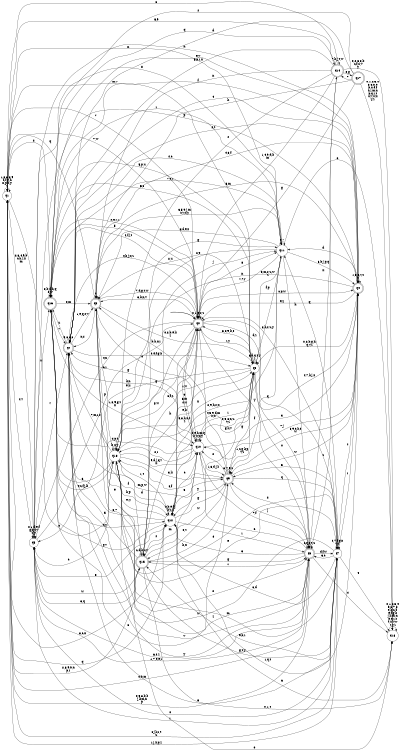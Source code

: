 digraph BlueStar {
__start0 [style = invis, shape = none, label = "", width = 0, height = 0];

rankdir=LR;
size="8,5";

s0 [style="rounded,filled", color="black", fillcolor="white" shape="doublecircle", label="q0"];
s1 [style="filled", color="black", fillcolor="white" shape="circle", label="q1"];
s2 [style="rounded,filled", color="black", fillcolor="white" shape="doublecircle", label="q2"];
s3 [style="rounded,filled", color="black", fillcolor="white" shape="doublecircle", label="q3"];
s4 [style="rounded,filled", color="black", fillcolor="white" shape="doublecircle", label="q4"];
s5 [style="filled", color="black", fillcolor="white" shape="circle", label="q5"];
s6 [style="rounded,filled", color="black", fillcolor="white" shape="doublecircle", label="q6"];
s7 [style="filled", color="black", fillcolor="white" shape="circle", label="q7"];
s8 [style="filled", color="black", fillcolor="white" shape="circle", label="q8"];
s9 [style="rounded,filled", color="black", fillcolor="white" shape="doublecircle", label="q9"];
s10 [style="filled", color="black", fillcolor="white" shape="circle", label="q10"];
s11 [style="filled", color="black", fillcolor="white" shape="circle", label="q11"];
s12 [style="filled", color="black", fillcolor="white" shape="circle", label="q12"];
s13 [style="filled", color="black", fillcolor="white" shape="circle", label="q13"];
s14 [style="rounded,filled", color="black", fillcolor="white" shape="doublecircle", label="q14"];
s15 [style="rounded,filled", color="black", fillcolor="white" shape="doublecircle", label="q15"];
s16 [style="rounded,filled", color="black", fillcolor="white" shape="doublecircle", label="q16"];
s17 [style="rounded,filled", color="black", fillcolor="white" shape="doublecircle", label="q17"];
s18 [style="filled", color="black", fillcolor="white" shape="circle", label="q18"];
subgraph cluster_main { 
	graph [pad=".75", ranksep="0.15", nodesep="0.15"];
	 style=invis; 
	__start0 -> s0 [penwidth=2];
}
s0 -> s0 [label="0,1,9,s,u"];
s0 -> s1 [label="7"];
s0 -> s2 [label="2,f,j,t"];
s0 -> s3 [label="3,b,n,v"];
s0 -> s4 [label="c,p,w"];
s0 -> s5 [label="4,x"];
s0 -> s6 [label="d,z"];
s0 -> s7 [label="q"];
s0 -> s8 [label="r,y"];
s0 -> s10 [label="6,m"];
s0 -> s11 [label="8"];
s0 -> s12 [label="e,k"];
s0 -> s13 [label="g"];
s0 -> s15 [label="h"];
s0 -> s16 [label="5"];
s1 -> s0 [label="7,w"];
s1 -> s1 [label="1,3,6,8,9\nd,f,g,h\nn,p,x,y\nz"];
s1 -> s5 [label="s,v"];
s1 -> s6 [label="4,b,m"];
s1 -> s7 [label="c,j,k,r,t\nu"];
s1 -> s12 [label="q"];
s1 -> s13 [label="0"];
s1 -> s14 [label="5,e"];
s1 -> s16 [label="2"];
s2 -> s0 [label="4,b,j,x,z"];
s2 -> s2 [label="5,6,8,c"];
s2 -> s3 [label="1,e,q,s,v"];
s2 -> s4 [label="2,t"];
s2 -> s6 [label="y"];
s2 -> s7 [label="3"];
s2 -> s8 [label="0,d,f,g,h"];
s2 -> s9 [label="m,p,w"];
s2 -> s10 [label="k,n"];
s2 -> s11 [label="7,9,r"];
s2 -> s16 [label="u"];
s3 -> s0 [label="7,d,g,t,w"];
s3 -> s1 [label="q"];
s3 -> s2 [label="n,s"];
s3 -> s3 [label="1"];
s3 -> s4 [label="4,8,f"];
s3 -> s8 [label="0,2,b,e,k\nz"];
s3 -> s10 [label="c"];
s3 -> s11 [label="3,5,9,j,m\nu,v,x,y"];
s3 -> s12 [label="h,p"];
s3 -> s13 [label="6,r"];
s4 -> s0 [label="e,y"];
s4 -> s2 [label="4"];
s4 -> s3 [label="5,m"];
s4 -> s4 [label="1,3,6,t,u\nx"];
s4 -> s5 [label="p"];
s4 -> s7 [label="r"];
s4 -> s8 [label="0,2,b,g,h\nq,v,z"];
s4 -> s9 [label="8,9,c,k,s\nw"];
s4 -> s10 [label="7,j"];
s4 -> s11 [label="d"];
s4 -> s13 [label="n"];
s4 -> s16 [label="f"];
s5 -> s0 [label="p"];
s5 -> s1 [label="2,3,4,9,b\nc,h,j,k\nm"];
s5 -> s2 [label="7"];
s5 -> s4 [label="n"];
s5 -> s5 [label="0,1,d,e,f\ng,q,t,v\nx,y"];
s5 -> s6 [label="6,s,z"];
s5 -> s7 [label="r"];
s5 -> s11 [label="8"];
s5 -> s12 [label="5"];
s5 -> s15 [label="w"];
s5 -> s16 [label="u"];
s6 -> s0 [label="y"];
s6 -> s1 [label="0,5,8,b,h\nj,k,m,n\np"];
s6 -> s2 [label="v"];
s6 -> s5 [label="1,7,9,e,r"];
s6 -> s6 [label="c,q,s,t,u"];
s6 -> s7 [label="d,f,w"];
s6 -> s9 [label="2"];
s6 -> s10 [label="6"];
s6 -> s12 [label="3"];
s6 -> s13 [label="z"];
s6 -> s14 [label="x"];
s6 -> s15 [label="g"];
s6 -> s18 [label="4"];
s7 -> s0 [label="8,h,s,u,y"];
s7 -> s1 [label="1,j,k,p,z"];
s7 -> s2 [label="w"];
s7 -> s3 [label="e"];
s7 -> s4 [label="t"];
s7 -> s5 [label="0"];
s7 -> s6 [label="3,c"];
s7 -> s7 [label="2,7,f,g,n\nv,x"];
s7 -> s9 [label="5"];
s7 -> s11 [label="q"];
s7 -> s12 [label="6,d"];
s7 -> s13 [label="m"];
s7 -> s15 [label="9,b,r"];
s7 -> s18 [label="4"];
s8 -> s0 [label="3,8,9,b,s"];
s8 -> s1 [label="m,v"];
s8 -> s3 [label="2,u"];
s8 -> s4 [label="4,7,h,j,n"];
s8 -> s5 [label="e,k"];
s8 -> s6 [label="0"];
s8 -> s8 [label="6,d,q,t,y\nz"];
s8 -> s9 [label="g"];
s8 -> s10 [label="r"];
s8 -> s11 [label="f,p"];
s8 -> s13 [label="1,w"];
s8 -> s15 [label="x"];
s8 -> s16 [label="5,c"];
s9 -> s0 [label="4,5,9,d,m\ns,x"];
s9 -> s3 [label="b,h,n,r"];
s9 -> s4 [label="w"];
s9 -> s6 [label="j"];
s9 -> s7 [label="q"];
s9 -> s8 [label="1,c,g,k,p\nv,z"];
s9 -> s9 [label="3,7,e,u"];
s9 -> s10 [label="2"];
s9 -> s12 [label="y"];
s9 -> s13 [label="8,f"];
s9 -> s15 [label="0,t"];
s9 -> s16 [label="6"];
s10 -> s0 [label="9"];
s10 -> s2 [label="g"];
s10 -> s4 [label="3"];
s10 -> s6 [label="7,f"];
s10 -> s8 [label="0,5,8,n,u\nv,z"];
s10 -> s9 [label="1,6,d,j,k"];
s10 -> s10 [label="b,e,h,m,q\ns,w,x,y"];
s10 -> s12 [label="c"];
s10 -> s13 [label="2,r"];
s10 -> s16 [label="4,p,t"];
s11 -> s0 [label="1,t,y"];
s11 -> s1 [label="n"];
s11 -> s2 [label="4,c"];
s11 -> s3 [label="8,d,e,x"];
s11 -> s4 [label="6,b,j,p,q"];
s11 -> s6 [label="h"];
s11 -> s8 [label="3,m,s,u,w\nz"];
s11 -> s9 [label="f"];
s11 -> s11 [label="5,7"];
s11 -> s12 [label="g,k,v"];
s11 -> s13 [label="2,9"];
s11 -> s16 [label="r"];
s11 -> s18 [label="0"];
s12 -> s0 [label="4,w"];
s12 -> s1 [label="8,c,n"];
s12 -> s2 [label="3,7"];
s12 -> s3 [label="m,y"];
s12 -> s4 [label="1,q,t"];
s12 -> s6 [label="r"];
s12 -> s8 [label="2,9,h,s,x"];
s12 -> s9 [label="g"];
s12 -> s10 [label="5"];
s12 -> s12 [label="0,b,e,f,j\nk,u,z"];
s12 -> s13 [label="d"];
s12 -> s16 [label="p,v"];
s12 -> s18 [label="6"];
s13 -> s0 [label="p,w"];
s13 -> s2 [label="7,m,r,s"];
s13 -> s5 [label="c"];
s13 -> s6 [label="2"];
s13 -> s7 [label="e"];
s13 -> s8 [label="5,8,h,n,t\nz"];
s13 -> s9 [label="3,k"];
s13 -> s10 [label="9,d,j,q,v\nx"];
s13 -> s11 [label="g"];
s13 -> s12 [label="1,4"];
s13 -> s13 [label="b,u,y"];
s13 -> s15 [label="f"];
s13 -> s16 [label="6"];
s13 -> s18 [label="0"];
s14 -> s0 [label="1,4,9,d,k\nm"];
s14 -> s1 [label="6"];
s14 -> s2 [label="5,p,r,x"];
s14 -> s3 [label="n"];
s14 -> s6 [label="z"];
s14 -> s13 [label="s"];
s14 -> s14 [label="7,h,j,t,w"];
s14 -> s16 [label="q"];
s14 -> s17 [label="e,g"];
s14 -> s18 [label="0,2,3,8,b\nc,f,u,v\ny"];
s15 -> s0 [label="6,f,z"];
s15 -> s1 [label="2,8,9,b,n\np,r"];
s15 -> s2 [label="5"];
s15 -> s3 [label="e"];
s15 -> s5 [label="3,q"];
s15 -> s6 [label="7"];
s15 -> s7 [label="g,t,y"];
s15 -> s8 [label="w"];
s15 -> s9 [label="h,x"];
s15 -> s10 [label="m"];
s15 -> s11 [label="j"];
s15 -> s12 [label="s"];
s15 -> s15 [label="c,d,k,u,v"];
s15 -> s18 [label="0,1,4"];
s16 -> s0 [label="2,6,r,z"];
s16 -> s2 [label="7"];
s16 -> s3 [label="0,m"];
s16 -> s4 [label="e,v"];
s16 -> s8 [label="5,p,u"];
s16 -> s10 [label="1,3,9,g,t\nx"];
s16 -> s12 [label="n,y"];
s16 -> s13 [label="4,c,f,j,k"];
s16 -> s16 [label="8,b,d,h,q\ns,w"];
s17 -> s0 [label="g"];
s17 -> s2 [label="d"];
s17 -> s3 [label="k"];
s17 -> s14 [label="7"];
s17 -> s16 [label="s"];
s17 -> s18 [label="0,1,2,3,4\n5,6,8,9\nb,c,e,f\nh,j,m,n\np,q,r,t\nu,v,w,x\ny,z"];
s18 -> s18 [label="0,1,2,3,4\n5,6,7,8\n9,b,c,d\ne,f,g,h\nj,k,m,n\np,q,r,s\nt,u,v,w\nx,y,z"];

}